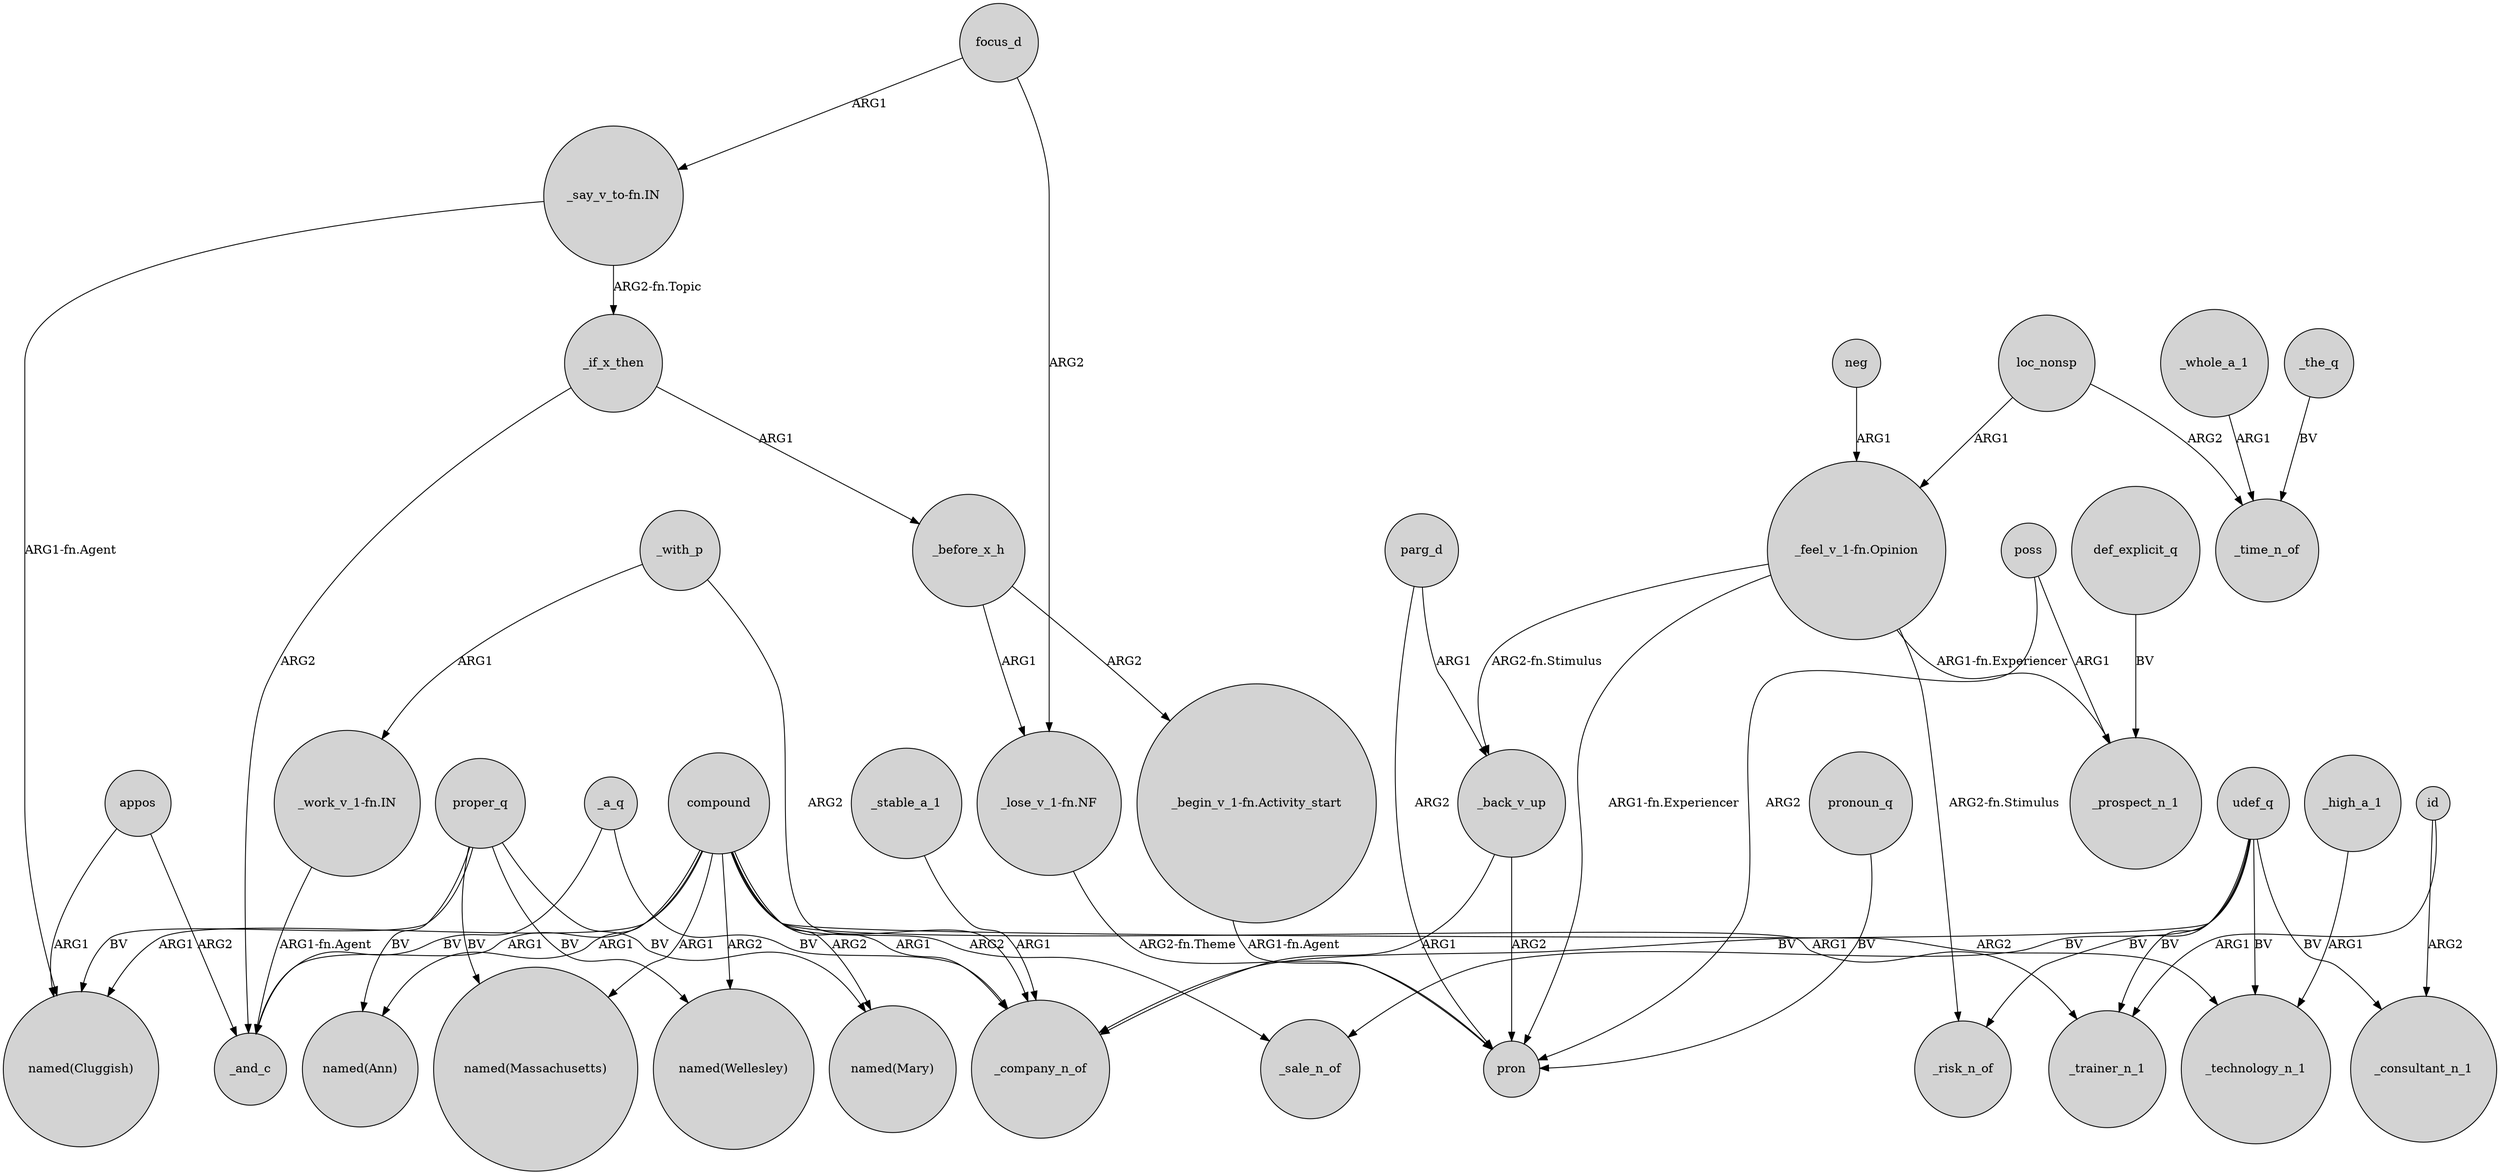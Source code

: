digraph {
	node [shape=circle style=filled]
	"_work_v_1-fn.IN" -> _and_c [label="ARG1-fn.Agent"]
	udef_q -> _risk_n_of [label=BV]
	compound -> "named(Ann)" [label=ARG1]
	udef_q -> _trainer_n_1 [label=BV]
	_before_x_h -> "_lose_v_1-fn.NF" [label=ARG1]
	"_say_v_to-fn.IN" -> _if_x_then [label="ARG2-fn.Topic"]
	"_feel_v_1-fn.Opinion" -> _risk_n_of [label="ARG2-fn.Stimulus"]
	poss -> pron [label=ARG2]
	proper_q -> "named(Wellesley)" [label=BV]
	def_explicit_q -> _prospect_n_1 [label=BV]
	_back_v_up -> pron [label=ARG2]
	"_begin_v_1-fn.Activity_start" -> pron [label="ARG1-fn.Agent"]
	compound -> "named(Cluggish)" [label=ARG1]
	_whole_a_1 -> _time_n_of [label=ARG1]
	_before_x_h -> "_begin_v_1-fn.Activity_start" [label=ARG2]
	proper_q -> "named(Cluggish)" [label=BV]
	loc_nonsp -> _time_n_of [label=ARG2]
	parg_d -> _back_v_up [label=ARG1]
	"_feel_v_1-fn.Opinion" -> pron [label="ARG1-fn.Experiencer"]
	proper_q -> "named(Ann)" [label=BV]
	proper_q -> "named(Mary)" [label=BV]
	parg_d -> pron [label=ARG2]
	compound -> "named(Wellesley)" [label=ARG2]
	compound -> _company_n_of [label=ARG1]
	pronoun_q -> pron [label=BV]
	_high_a_1 -> _technology_n_1 [label=ARG1]
	_the_q -> _time_n_of [label=BV]
	"_lose_v_1-fn.NF" -> pron [label="ARG2-fn.Theme"]
	appos -> "named(Cluggish)" [label=ARG1]
	compound -> _sale_n_of [label=ARG2]
	appos -> _and_c [label=ARG2]
	_with_p -> _company_n_of [label=ARG2]
	_a_q -> _and_c [label=BV]
	compound -> _technology_n_1 [label=ARG2]
	compound -> _and_c [label=ARG1]
	"_say_v_to-fn.IN" -> "named(Cluggish)" [label="ARG1-fn.Agent"]
	_a_q -> _company_n_of [label=BV]
	udef_q -> _consultant_n_1 [label=BV]
	"_feel_v_1-fn.Opinion" -> _back_v_up [label="ARG2-fn.Stimulus"]
	_if_x_then -> _and_c [label=ARG2]
	udef_q -> _sale_n_of [label=BV]
	udef_q -> _technology_n_1 [label=BV]
	compound -> "named(Mary)" [label=ARG2]
	proper_q -> "named(Massachusetts)" [label=BV]
	id -> _consultant_n_1 [label=ARG2]
	compound -> _trainer_n_1 [label=ARG1]
	poss -> _prospect_n_1 [label=ARG1]
	_if_x_then -> _before_x_h [label=ARG1]
	compound -> "named(Massachusetts)" [label=ARG1]
	loc_nonsp -> "_feel_v_1-fn.Opinion" [label=ARG1]
	focus_d -> "_lose_v_1-fn.NF" [label=ARG2]
	neg -> "_feel_v_1-fn.Opinion" [label=ARG1]
	_stable_a_1 -> _company_n_of [label=ARG1]
	udef_q -> _company_n_of [label=BV]
	_with_p -> "_work_v_1-fn.IN" [label=ARG1]
	_back_v_up -> _company_n_of [label=ARG1]
	"_feel_v_1-fn.Opinion" -> _prospect_n_1 [label="ARG1-fn.Experiencer"]
	focus_d -> "_say_v_to-fn.IN" [label=ARG1]
	id -> _trainer_n_1 [label=ARG1]
}

